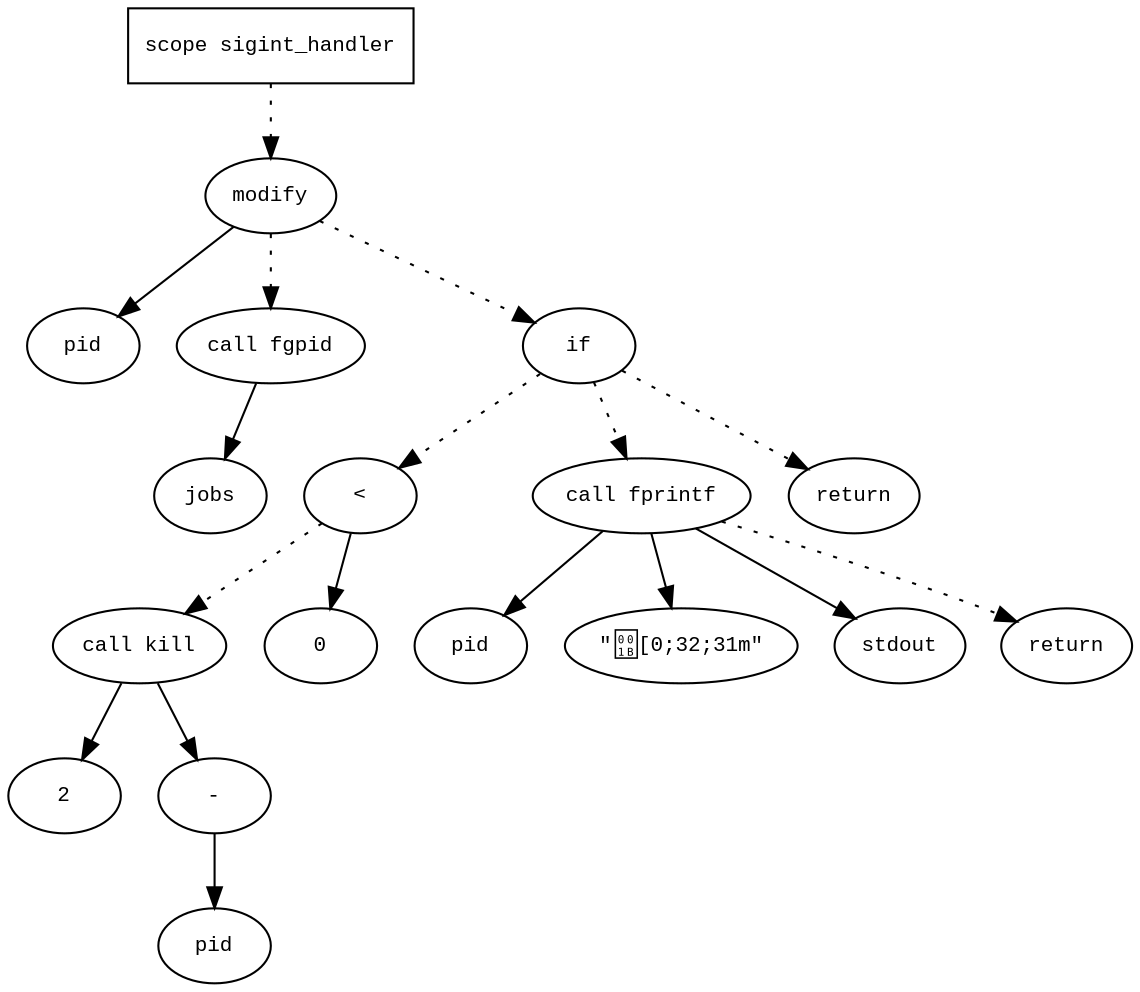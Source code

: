 digraph AST {
  graph [fontname="Times New Roman",fontsize=10];
  node  [fontname="Courier New",fontsize=10];
  edge  [fontname="Times New Roman",fontsize=10];

  node1 [label="scope sigint_handler",shape=box];
  node2 [label="modify",shape=ellipse];
  node3 [label="pid",shape=ellipse];
  node2 -> node3;
  node4 [label="call fgpid",shape=ellipse];
  node5 [label="jobs",shape=ellipse];
  node4 -> node5;
  node2 -> node4 [style=dotted];
  node1 -> node2 [style=dotted];
  node6 [label="if",shape=ellipse];
  node2 -> node6 [style=dotted];
  node7 [label="<",shape=ellipse];
  node8 [label="call kill",shape=ellipse];
  node9 [label="2",shape=ellipse];
  node8 -> node9;
  node10 [label="-",shape=ellipse];
  node11 [label="pid",shape=ellipse];
  node10 -> node11;
  node8 -> node10;
  node7 -> node8 [style=dotted];
  node12 [label="0",shape=ellipse];
  node7 -> node12;
  node6 -> node7 [style=dotted];
  node13 [label="call fprintf",shape=ellipse];
  node14 [label="pid",shape=ellipse];
  node13 -> node14;
  node15 [label="\"[0;32;31m\"",shape=ellipse];
  node13 -> node15;
  node16 [label="stdout",shape=ellipse];
  node13 -> node16;
  node6 -> node13 [style=dotted];
  node17 [label="return",shape=ellipse];
  node13 -> node17 [style=dotted];
  node18 [label="return",shape=ellipse];
  node6 -> node18 [style=dotted];
} 
